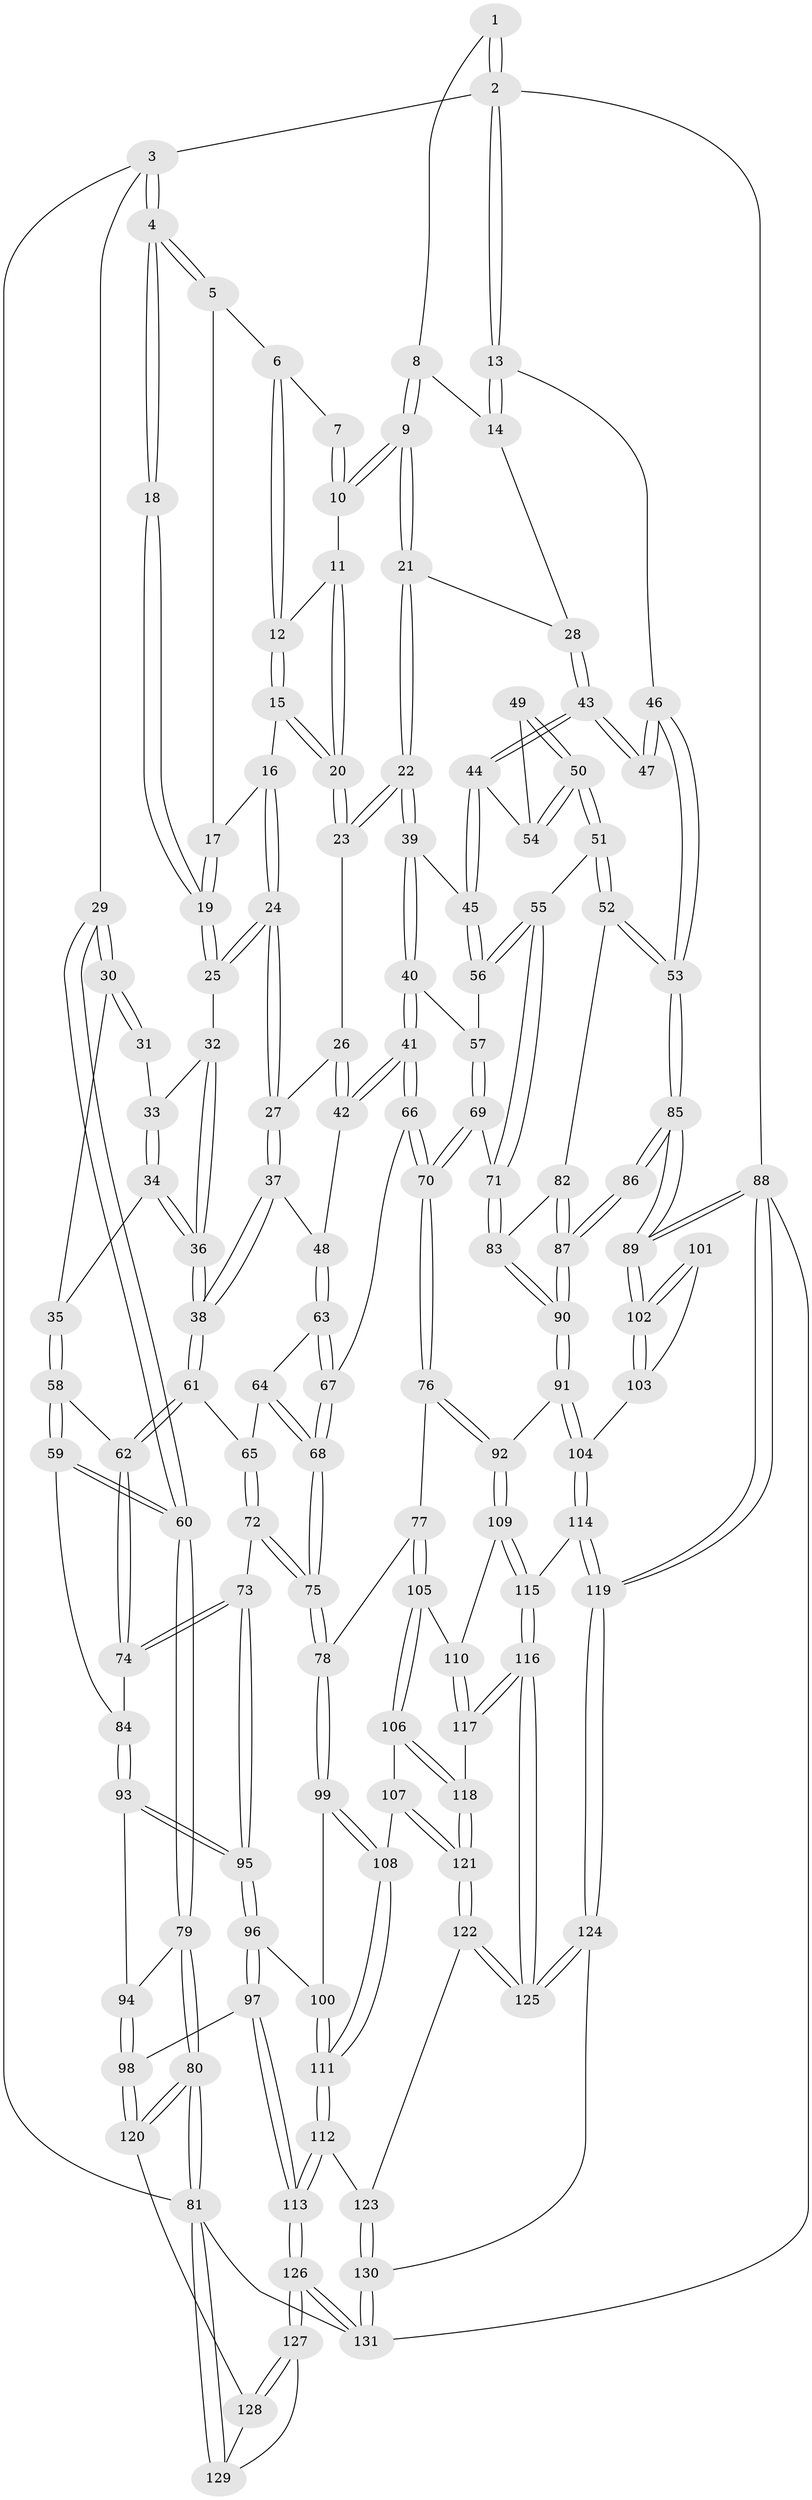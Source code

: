 // coarse degree distribution, {4: 0.425, 5: 0.3125, 3: 0.15, 6: 0.05, 2: 0.05, 7: 0.0125}
// Generated by graph-tools (version 1.1) at 2025/52/02/27/25 19:52:37]
// undirected, 131 vertices, 324 edges
graph export_dot {
graph [start="1"]
  node [color=gray90,style=filled];
  1 [pos="+0.907492450656455+0"];
  2 [pos="+1+0"];
  3 [pos="+0+0"];
  4 [pos="+0+0"];
  5 [pos="+0.4080556185070191+0"];
  6 [pos="+0.483844582290696+0"];
  7 [pos="+0.6988162158992876+0"];
  8 [pos="+0.8967904123436109+0.008843525777126528"];
  9 [pos="+0.7606076257029386+0.11630122652411176"];
  10 [pos="+0.718618735162568+0.0459481548607348"];
  11 [pos="+0.6677081499018701+0.0661483551731158"];
  12 [pos="+0.5586048171304476+0.04791606371429356"];
  13 [pos="+1+0.22218601059196236"];
  14 [pos="+0.9506085821381138+0.115677100959109"];
  15 [pos="+0.5512393567329303+0.11404952894005752"];
  16 [pos="+0.4901978209669854+0.12080458350268969"];
  17 [pos="+0.4042905121232615+0"];
  18 [pos="+0.212120222704747+0.1213809797860835"];
  19 [pos="+0.3511041370135216+0.1350741566341034"];
  20 [pos="+0.5803707473938157+0.14020001254197287"];
  21 [pos="+0.7733812694653034+0.172059058701576"];
  22 [pos="+0.6595118400621064+0.22801914256975261"];
  23 [pos="+0.6042253249409459+0.2100630155074943"];
  24 [pos="+0.4140651678611027+0.19590760026271536"];
  25 [pos="+0.3717057305188297+0.16682966491511772"];
  26 [pos="+0.589317887523593+0.21807626168349278"];
  27 [pos="+0.41682628580616254+0.2020095809367821"];
  28 [pos="+0.777497263051457+0.17456423945613217"];
  29 [pos="+0+0"];
  30 [pos="+0.127648425859719+0.24536615295194036"];
  31 [pos="+0.208454796194445+0.14532755092384256"];
  32 [pos="+0.2741712140972258+0.2507923803161556"];
  33 [pos="+0.2251542462535003+0.1896688220702071"];
  34 [pos="+0.1801618997024062+0.3128667761450328"];
  35 [pos="+0.14332832876766505+0.3124938329005526"];
  36 [pos="+0.2597534062180583+0.3284271711666076"];
  37 [pos="+0.4206111078765439+0.3058309562963031"];
  38 [pos="+0.29367067856251666+0.360956489688199"];
  39 [pos="+0.6604450131741717+0.2715954506984754"];
  40 [pos="+0.639054780454771+0.3777851504662953"];
  41 [pos="+0.5767677955927031+0.3981292714042757"];
  42 [pos="+0.5589840455645534+0.2649168403230062"];
  43 [pos="+0.7950745760128679+0.2049690804932407"];
  44 [pos="+0.7912612018754158+0.2902217961910508"];
  45 [pos="+0.7659036194942037+0.34240992491860167"];
  46 [pos="+1+0.2366230388739257"];
  47 [pos="+0.8804410543144673+0.251761305658715"];
  48 [pos="+0.43921271805377593+0.32034533590465414"];
  49 [pos="+0.8805178351682157+0.2568994504263278"];
  50 [pos="+0.911155737763974+0.4282177867074835"];
  51 [pos="+0.9111737651004715+0.4282604932041477"];
  52 [pos="+0.9191959875627156+0.4311516382223617"];
  53 [pos="+1+0.41213494834104114"];
  54 [pos="+0.8472913149273175+0.33283019183478085"];
  55 [pos="+0.8475346040410086+0.4325282704868502"];
  56 [pos="+0.761255342941673+0.37487351005826125"];
  57 [pos="+0.6869354396635093+0.4013574992055628"];
  58 [pos="+0.036648812334918776+0.4153611045563772"];
  59 [pos="+0.012908403379074562+0.42906081351319814"];
  60 [pos="+0+0.4108364367495442"];
  61 [pos="+0.291523891778217+0.40139614618533775"];
  62 [pos="+0.2416256876269358+0.4415965769075254"];
  63 [pos="+0.45858527981775843+0.3495797082025264"];
  64 [pos="+0.4237227528999117+0.4270477117754409"];
  65 [pos="+0.3049656761715538+0.4184140766425764"];
  66 [pos="+0.5664267209917352+0.405033353129427"];
  67 [pos="+0.5482342092531862+0.4035666299493817"];
  68 [pos="+0.4273249431127112+0.5402817509918131"];
  69 [pos="+0.7106575510935299+0.504915087164958"];
  70 [pos="+0.6101215476012546+0.5954971614582496"];
  71 [pos="+0.7655512457574761+0.5103473447756617"];
  72 [pos="+0.3867854823298515+0.5795319131493526"];
  73 [pos="+0.23787119190542236+0.5967962060915547"];
  74 [pos="+0.21053001732105306+0.548675627873513"];
  75 [pos="+0.4085751909580016+0.5877884733408619"];
  76 [pos="+0.6017149121532012+0.618375915331364"];
  77 [pos="+0.4548786249290884+0.6166186376232926"];
  78 [pos="+0.42940075454245574+0.61291842998405"];
  79 [pos="+0+0.5997084367280241"];
  80 [pos="+0+0.7555018353030565"];
  81 [pos="+0+0.9271574884519738"];
  82 [pos="+0.8895526364351105+0.5191036300912096"];
  83 [pos="+0.7828823454190832+0.5424136761484848"];
  84 [pos="+0.05445043273690639+0.477942426875822"];
  85 [pos="+1+0.6152942553872934"];
  86 [pos="+0.8733154263025231+0.6327687924342155"];
  87 [pos="+0.8646177642768695+0.631624796183244"];
  88 [pos="+1+1"];
  89 [pos="+1+0.8676833424033437"];
  90 [pos="+0.8250033899685749+0.6476844824121348"];
  91 [pos="+0.8206723109374829+0.6527288586244432"];
  92 [pos="+0.6264496978121626+0.6514360342127349"];
  93 [pos="+0.07994024770393403+0.5843255075168706"];
  94 [pos="+0.06957710729958914+0.6258751050595556"];
  95 [pos="+0.21236558896645102+0.6358141587008113"];
  96 [pos="+0.2007136599974185+0.6720815601073169"];
  97 [pos="+0.10696641504770296+0.7619932551995353"];
  98 [pos="+0.09016105304444655+0.7577444563399061"];
  99 [pos="+0.38914356590761184+0.7237216099600968"];
  100 [pos="+0.23172414671993433+0.6940340057686684"];
  101 [pos="+0.9104830782176847+0.6897851144990994"];
  102 [pos="+1+0.7832425591784302"];
  103 [pos="+0.9347597893177436+0.7463991308383229"];
  104 [pos="+0.8264761099573291+0.7532866948525311"];
  105 [pos="+0.5165510604027952+0.7811464523447018"];
  106 [pos="+0.4934954411584874+0.8113744052845278"];
  107 [pos="+0.48572649432909754+0.8157410344298331"];
  108 [pos="+0.38298063474459376+0.7715401435696418"];
  109 [pos="+0.626493302666634+0.6523607000287076"];
  110 [pos="+0.6064422322503754+0.7365956920184141"];
  111 [pos="+0.3290054779029313+0.8337379042499713"];
  112 [pos="+0.3143358053606152+0.8622819824371625"];
  113 [pos="+0.21241946049214225+0.9206871779472812"];
  114 [pos="+0.8254047268010283+0.7572631918405179"];
  115 [pos="+0.7548744975242409+0.8068087663794286"];
  116 [pos="+0.7001677361536083+0.918756271521495"];
  117 [pos="+0.6270243196954495+0.8440932361681008"];
  118 [pos="+0.6179310434087346+0.8448557201072086"];
  119 [pos="+1+1"];
  120 [pos="+0+0.7710374803359694"];
  121 [pos="+0.49479533667133435+0.8951395856806448"];
  122 [pos="+0.4861606632180331+0.9224614557984453"];
  123 [pos="+0.427177092745135+0.9319534111136047"];
  124 [pos="+0.7591751398939648+1"];
  125 [pos="+0.750388915363834+1"];
  126 [pos="+0.1865886841960434+1"];
  127 [pos="+0.16610171905837073+1"];
  128 [pos="+0.04684300973535363+0.9316562466934433"];
  129 [pos="+0+0.9377169759275286"];
  130 [pos="+0.35938708989475016+1"];
  131 [pos="+0.18601248088298544+1"];
  1 -- 2;
  1 -- 2;
  1 -- 8;
  2 -- 3;
  2 -- 13;
  2 -- 13;
  2 -- 88;
  3 -- 4;
  3 -- 4;
  3 -- 29;
  3 -- 81;
  4 -- 5;
  4 -- 5;
  4 -- 18;
  4 -- 18;
  5 -- 6;
  5 -- 17;
  6 -- 7;
  6 -- 12;
  6 -- 12;
  7 -- 10;
  7 -- 10;
  8 -- 9;
  8 -- 9;
  8 -- 14;
  9 -- 10;
  9 -- 10;
  9 -- 21;
  9 -- 21;
  10 -- 11;
  11 -- 12;
  11 -- 20;
  11 -- 20;
  12 -- 15;
  12 -- 15;
  13 -- 14;
  13 -- 14;
  13 -- 46;
  14 -- 28;
  15 -- 16;
  15 -- 20;
  15 -- 20;
  16 -- 17;
  16 -- 24;
  16 -- 24;
  17 -- 19;
  17 -- 19;
  18 -- 19;
  18 -- 19;
  19 -- 25;
  19 -- 25;
  20 -- 23;
  20 -- 23;
  21 -- 22;
  21 -- 22;
  21 -- 28;
  22 -- 23;
  22 -- 23;
  22 -- 39;
  22 -- 39;
  23 -- 26;
  24 -- 25;
  24 -- 25;
  24 -- 27;
  24 -- 27;
  25 -- 32;
  26 -- 27;
  26 -- 42;
  26 -- 42;
  27 -- 37;
  27 -- 37;
  28 -- 43;
  28 -- 43;
  29 -- 30;
  29 -- 30;
  29 -- 60;
  29 -- 60;
  30 -- 31;
  30 -- 31;
  30 -- 35;
  31 -- 33;
  32 -- 33;
  32 -- 36;
  32 -- 36;
  33 -- 34;
  33 -- 34;
  34 -- 35;
  34 -- 36;
  34 -- 36;
  35 -- 58;
  35 -- 58;
  36 -- 38;
  36 -- 38;
  37 -- 38;
  37 -- 38;
  37 -- 48;
  38 -- 61;
  38 -- 61;
  39 -- 40;
  39 -- 40;
  39 -- 45;
  40 -- 41;
  40 -- 41;
  40 -- 57;
  41 -- 42;
  41 -- 42;
  41 -- 66;
  41 -- 66;
  42 -- 48;
  43 -- 44;
  43 -- 44;
  43 -- 47;
  43 -- 47;
  44 -- 45;
  44 -- 45;
  44 -- 54;
  45 -- 56;
  45 -- 56;
  46 -- 47;
  46 -- 47;
  46 -- 53;
  46 -- 53;
  48 -- 63;
  48 -- 63;
  49 -- 50;
  49 -- 50;
  49 -- 54;
  50 -- 51;
  50 -- 51;
  50 -- 54;
  50 -- 54;
  51 -- 52;
  51 -- 52;
  51 -- 55;
  52 -- 53;
  52 -- 53;
  52 -- 82;
  53 -- 85;
  53 -- 85;
  55 -- 56;
  55 -- 56;
  55 -- 71;
  55 -- 71;
  56 -- 57;
  57 -- 69;
  57 -- 69;
  58 -- 59;
  58 -- 59;
  58 -- 62;
  59 -- 60;
  59 -- 60;
  59 -- 84;
  60 -- 79;
  60 -- 79;
  61 -- 62;
  61 -- 62;
  61 -- 65;
  62 -- 74;
  62 -- 74;
  63 -- 64;
  63 -- 67;
  63 -- 67;
  64 -- 65;
  64 -- 68;
  64 -- 68;
  65 -- 72;
  65 -- 72;
  66 -- 67;
  66 -- 70;
  66 -- 70;
  67 -- 68;
  67 -- 68;
  68 -- 75;
  68 -- 75;
  69 -- 70;
  69 -- 70;
  69 -- 71;
  70 -- 76;
  70 -- 76;
  71 -- 83;
  71 -- 83;
  72 -- 73;
  72 -- 75;
  72 -- 75;
  73 -- 74;
  73 -- 74;
  73 -- 95;
  73 -- 95;
  74 -- 84;
  75 -- 78;
  75 -- 78;
  76 -- 77;
  76 -- 92;
  76 -- 92;
  77 -- 78;
  77 -- 105;
  77 -- 105;
  78 -- 99;
  78 -- 99;
  79 -- 80;
  79 -- 80;
  79 -- 94;
  80 -- 81;
  80 -- 81;
  80 -- 120;
  80 -- 120;
  81 -- 129;
  81 -- 129;
  81 -- 131;
  82 -- 83;
  82 -- 87;
  82 -- 87;
  83 -- 90;
  83 -- 90;
  84 -- 93;
  84 -- 93;
  85 -- 86;
  85 -- 86;
  85 -- 89;
  85 -- 89;
  86 -- 87;
  86 -- 87;
  87 -- 90;
  87 -- 90;
  88 -- 89;
  88 -- 89;
  88 -- 119;
  88 -- 119;
  88 -- 131;
  89 -- 102;
  89 -- 102;
  90 -- 91;
  90 -- 91;
  91 -- 92;
  91 -- 104;
  91 -- 104;
  92 -- 109;
  92 -- 109;
  93 -- 94;
  93 -- 95;
  93 -- 95;
  94 -- 98;
  94 -- 98;
  95 -- 96;
  95 -- 96;
  96 -- 97;
  96 -- 97;
  96 -- 100;
  97 -- 98;
  97 -- 113;
  97 -- 113;
  98 -- 120;
  98 -- 120;
  99 -- 100;
  99 -- 108;
  99 -- 108;
  100 -- 111;
  100 -- 111;
  101 -- 102;
  101 -- 102;
  101 -- 103;
  102 -- 103;
  102 -- 103;
  103 -- 104;
  104 -- 114;
  104 -- 114;
  105 -- 106;
  105 -- 106;
  105 -- 110;
  106 -- 107;
  106 -- 118;
  106 -- 118;
  107 -- 108;
  107 -- 121;
  107 -- 121;
  108 -- 111;
  108 -- 111;
  109 -- 110;
  109 -- 115;
  109 -- 115;
  110 -- 117;
  110 -- 117;
  111 -- 112;
  111 -- 112;
  112 -- 113;
  112 -- 113;
  112 -- 123;
  113 -- 126;
  113 -- 126;
  114 -- 115;
  114 -- 119;
  114 -- 119;
  115 -- 116;
  115 -- 116;
  116 -- 117;
  116 -- 117;
  116 -- 125;
  116 -- 125;
  117 -- 118;
  118 -- 121;
  118 -- 121;
  119 -- 124;
  119 -- 124;
  120 -- 128;
  121 -- 122;
  121 -- 122;
  122 -- 123;
  122 -- 125;
  122 -- 125;
  123 -- 130;
  123 -- 130;
  124 -- 125;
  124 -- 125;
  124 -- 130;
  126 -- 127;
  126 -- 127;
  126 -- 131;
  126 -- 131;
  127 -- 128;
  127 -- 128;
  127 -- 129;
  128 -- 129;
  130 -- 131;
  130 -- 131;
}
